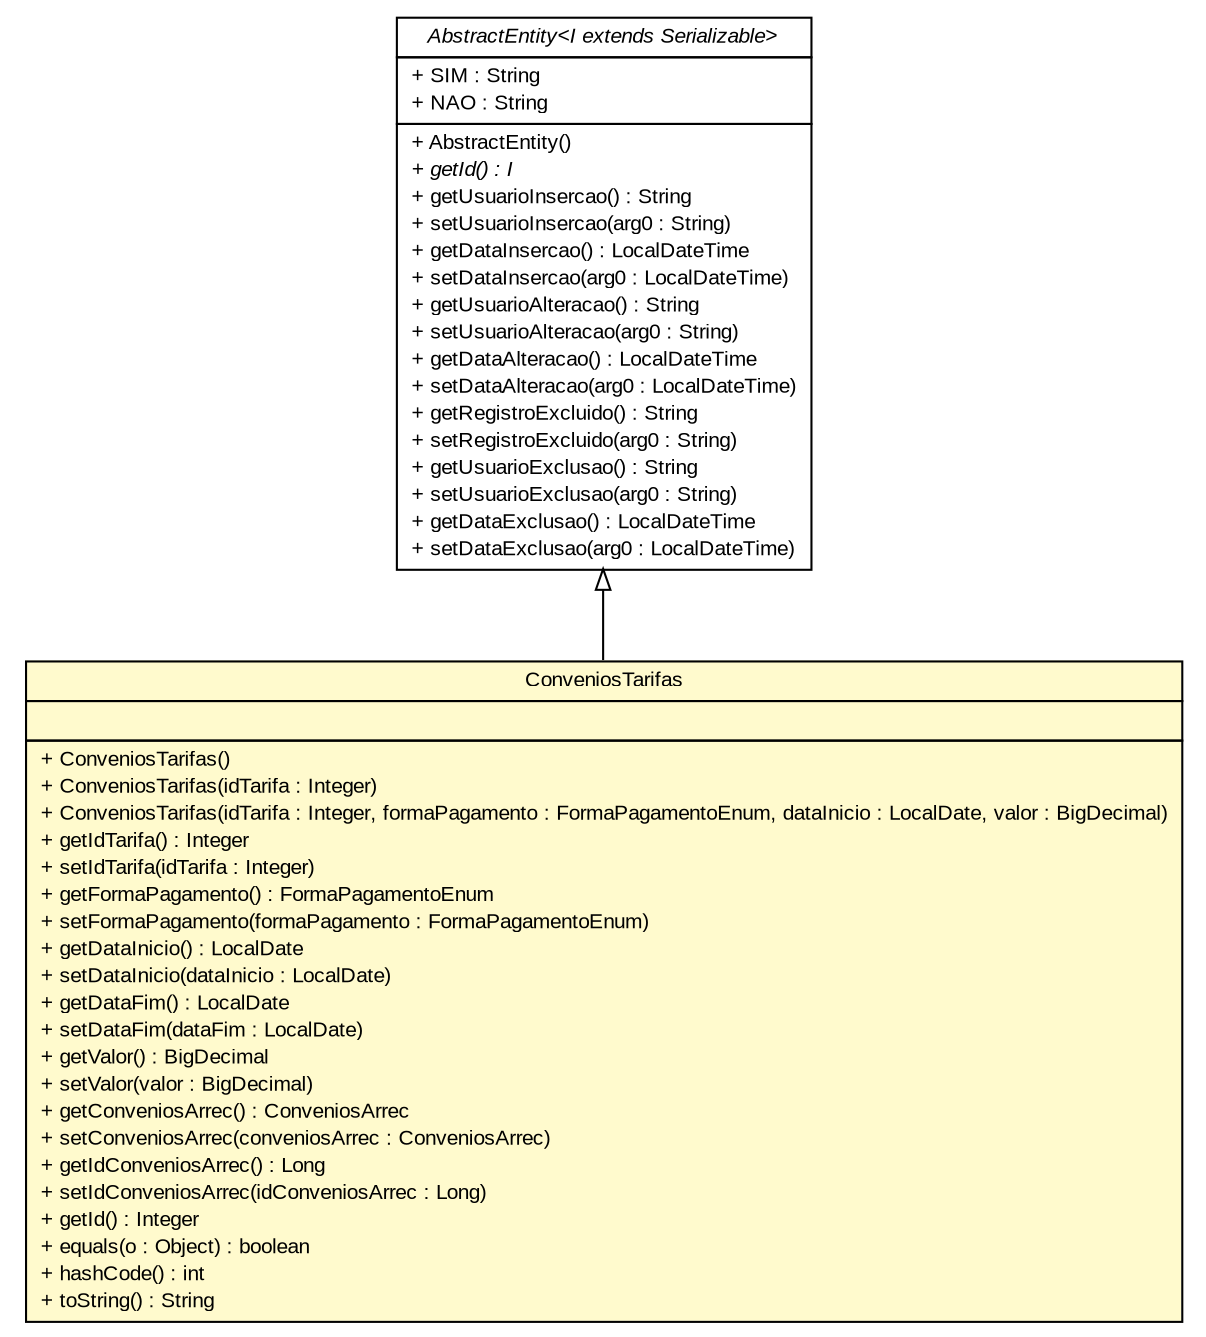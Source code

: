 #!/usr/local/bin/dot
#
# Class diagram 
# Generated by UMLGraph version R5_6 (http://www.umlgraph.org/)
#

digraph G {
	edge [fontname="arial",fontsize=10,labelfontname="arial",labelfontsize=10];
	node [fontname="arial",fontsize=10,shape=plaintext];
	nodesep=0.25;
	ranksep=0.5;
	// br.gov.to.sefaz.arr.persistence.entity.ConveniosTarifas
	c46172 [label=<<table title="br.gov.to.sefaz.arr.persistence.entity.ConveniosTarifas" border="0" cellborder="1" cellspacing="0" cellpadding="2" port="p" bgcolor="lemonChiffon" href="./ConveniosTarifas.html">
		<tr><td><table border="0" cellspacing="0" cellpadding="1">
<tr><td align="center" balign="center"> ConveniosTarifas </td></tr>
		</table></td></tr>
		<tr><td><table border="0" cellspacing="0" cellpadding="1">
<tr><td align="left" balign="left">  </td></tr>
		</table></td></tr>
		<tr><td><table border="0" cellspacing="0" cellpadding="1">
<tr><td align="left" balign="left"> + ConveniosTarifas() </td></tr>
<tr><td align="left" balign="left"> + ConveniosTarifas(idTarifa : Integer) </td></tr>
<tr><td align="left" balign="left"> + ConveniosTarifas(idTarifa : Integer, formaPagamento : FormaPagamentoEnum, dataInicio : LocalDate, valor : BigDecimal) </td></tr>
<tr><td align="left" balign="left"> + getIdTarifa() : Integer </td></tr>
<tr><td align="left" balign="left"> + setIdTarifa(idTarifa : Integer) </td></tr>
<tr><td align="left" balign="left"> + getFormaPagamento() : FormaPagamentoEnum </td></tr>
<tr><td align="left" balign="left"> + setFormaPagamento(formaPagamento : FormaPagamentoEnum) </td></tr>
<tr><td align="left" balign="left"> + getDataInicio() : LocalDate </td></tr>
<tr><td align="left" balign="left"> + setDataInicio(dataInicio : LocalDate) </td></tr>
<tr><td align="left" balign="left"> + getDataFim() : LocalDate </td></tr>
<tr><td align="left" balign="left"> + setDataFim(dataFim : LocalDate) </td></tr>
<tr><td align="left" balign="left"> + getValor() : BigDecimal </td></tr>
<tr><td align="left" balign="left"> + setValor(valor : BigDecimal) </td></tr>
<tr><td align="left" balign="left"> + getConveniosArrec() : ConveniosArrec </td></tr>
<tr><td align="left" balign="left"> + setConveniosArrec(conveniosArrec : ConveniosArrec) </td></tr>
<tr><td align="left" balign="left"> + getIdConveniosArrec() : Long </td></tr>
<tr><td align="left" balign="left"> + setIdConveniosArrec(idConveniosArrec : Long) </td></tr>
<tr><td align="left" balign="left"> + getId() : Integer </td></tr>
<tr><td align="left" balign="left"> + equals(o : Object) : boolean </td></tr>
<tr><td align="left" balign="left"> + hashCode() : int </td></tr>
<tr><td align="left" balign="left"> + toString() : String </td></tr>
		</table></td></tr>
		</table>>, URL="./ConveniosTarifas.html", fontname="arial", fontcolor="black", fontsize=10.0];
	//br.gov.to.sefaz.arr.persistence.entity.ConveniosTarifas extends br.gov.to.sefaz.persistence.entity.AbstractEntity<java.lang.Integer>
	c46356:p -> c46172:p [dir=back,arrowtail=empty];
	// br.gov.to.sefaz.persistence.entity.AbstractEntity<I extends java.io.Serializable>
	c46356 [label=<<table title="br.gov.to.sefaz.persistence.entity.AbstractEntity" border="0" cellborder="1" cellspacing="0" cellpadding="2" port="p" href="http://java.sun.com/j2se/1.4.2/docs/api/br/gov/to/sefaz/persistence/entity/AbstractEntity.html">
		<tr><td><table border="0" cellspacing="0" cellpadding="1">
<tr><td align="center" balign="center"><font face="arial italic"> AbstractEntity&lt;I extends Serializable&gt; </font></td></tr>
		</table></td></tr>
		<tr><td><table border="0" cellspacing="0" cellpadding="1">
<tr><td align="left" balign="left"> + SIM : String </td></tr>
<tr><td align="left" balign="left"> + NAO : String </td></tr>
		</table></td></tr>
		<tr><td><table border="0" cellspacing="0" cellpadding="1">
<tr><td align="left" balign="left"> + AbstractEntity() </td></tr>
<tr><td align="left" balign="left"><font face="arial italic" point-size="10.0"> + getId() : I </font></td></tr>
<tr><td align="left" balign="left"> + getUsuarioInsercao() : String </td></tr>
<tr><td align="left" balign="left"> + setUsuarioInsercao(arg0 : String) </td></tr>
<tr><td align="left" balign="left"> + getDataInsercao() : LocalDateTime </td></tr>
<tr><td align="left" balign="left"> + setDataInsercao(arg0 : LocalDateTime) </td></tr>
<tr><td align="left" balign="left"> + getUsuarioAlteracao() : String </td></tr>
<tr><td align="left" balign="left"> + setUsuarioAlteracao(arg0 : String) </td></tr>
<tr><td align="left" balign="left"> + getDataAlteracao() : LocalDateTime </td></tr>
<tr><td align="left" balign="left"> + setDataAlteracao(arg0 : LocalDateTime) </td></tr>
<tr><td align="left" balign="left"> + getRegistroExcluido() : String </td></tr>
<tr><td align="left" balign="left"> + setRegistroExcluido(arg0 : String) </td></tr>
<tr><td align="left" balign="left"> + getUsuarioExclusao() : String </td></tr>
<tr><td align="left" balign="left"> + setUsuarioExclusao(arg0 : String) </td></tr>
<tr><td align="left" balign="left"> + getDataExclusao() : LocalDateTime </td></tr>
<tr><td align="left" balign="left"> + setDataExclusao(arg0 : LocalDateTime) </td></tr>
		</table></td></tr>
		</table>>, URL="http://java.sun.com/j2se/1.4.2/docs/api/br/gov/to/sefaz/persistence/entity/AbstractEntity.html", fontname="arial", fontcolor="black", fontsize=10.0];
}

